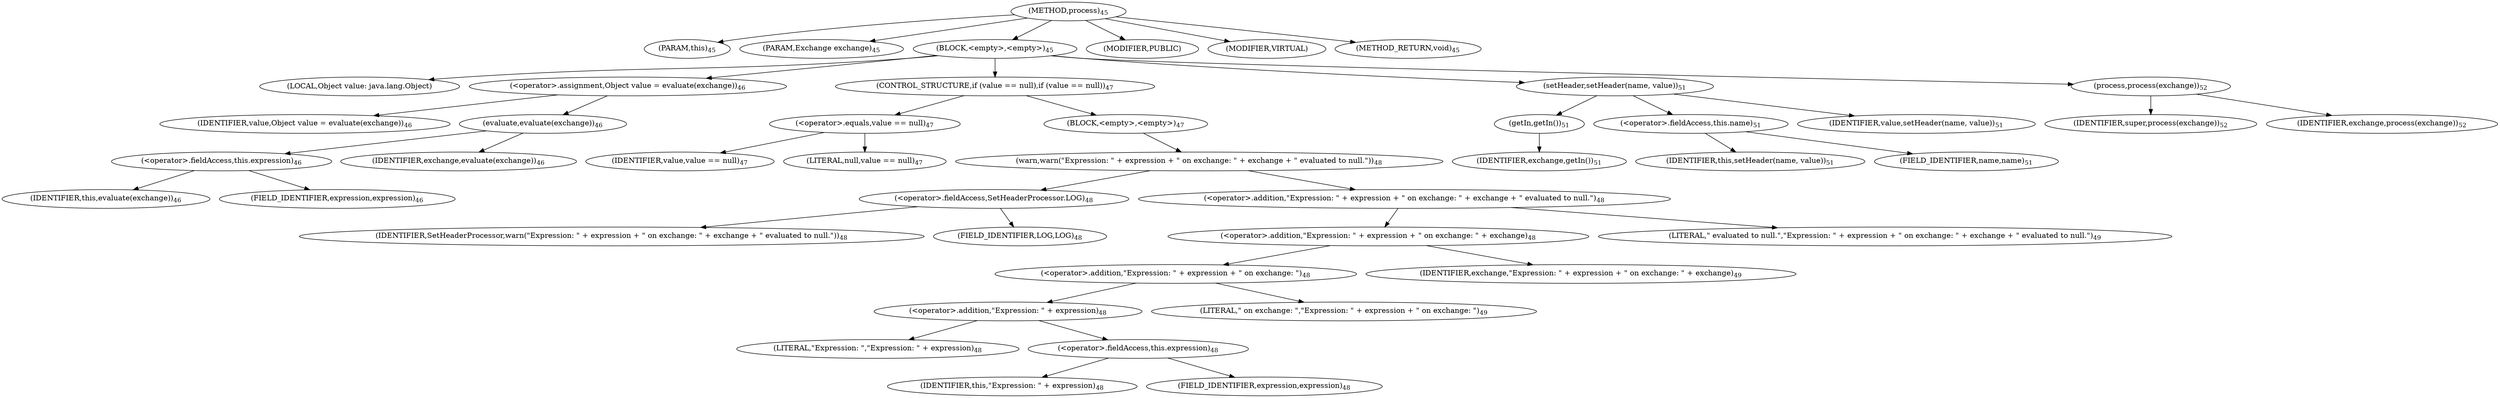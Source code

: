 digraph "process" {  
"54" [label = <(METHOD,process)<SUB>45</SUB>> ]
"55" [label = <(PARAM,this)<SUB>45</SUB>> ]
"56" [label = <(PARAM,Exchange exchange)<SUB>45</SUB>> ]
"57" [label = <(BLOCK,&lt;empty&gt;,&lt;empty&gt;)<SUB>45</SUB>> ]
"58" [label = <(LOCAL,Object value: java.lang.Object)> ]
"59" [label = <(&lt;operator&gt;.assignment,Object value = evaluate(exchange))<SUB>46</SUB>> ]
"60" [label = <(IDENTIFIER,value,Object value = evaluate(exchange))<SUB>46</SUB>> ]
"61" [label = <(evaluate,evaluate(exchange))<SUB>46</SUB>> ]
"62" [label = <(&lt;operator&gt;.fieldAccess,this.expression)<SUB>46</SUB>> ]
"63" [label = <(IDENTIFIER,this,evaluate(exchange))<SUB>46</SUB>> ]
"64" [label = <(FIELD_IDENTIFIER,expression,expression)<SUB>46</SUB>> ]
"65" [label = <(IDENTIFIER,exchange,evaluate(exchange))<SUB>46</SUB>> ]
"66" [label = <(CONTROL_STRUCTURE,if (value == null),if (value == null))<SUB>47</SUB>> ]
"67" [label = <(&lt;operator&gt;.equals,value == null)<SUB>47</SUB>> ]
"68" [label = <(IDENTIFIER,value,value == null)<SUB>47</SUB>> ]
"69" [label = <(LITERAL,null,value == null)<SUB>47</SUB>> ]
"70" [label = <(BLOCK,&lt;empty&gt;,&lt;empty&gt;)<SUB>47</SUB>> ]
"71" [label = <(warn,warn(&quot;Expression: &quot; + expression + &quot; on exchange: &quot; + exchange + &quot; evaluated to null.&quot;))<SUB>48</SUB>> ]
"72" [label = <(&lt;operator&gt;.fieldAccess,SetHeaderProcessor.LOG)<SUB>48</SUB>> ]
"73" [label = <(IDENTIFIER,SetHeaderProcessor,warn(&quot;Expression: &quot; + expression + &quot; on exchange: &quot; + exchange + &quot; evaluated to null.&quot;))<SUB>48</SUB>> ]
"74" [label = <(FIELD_IDENTIFIER,LOG,LOG)<SUB>48</SUB>> ]
"75" [label = <(&lt;operator&gt;.addition,&quot;Expression: &quot; + expression + &quot; on exchange: &quot; + exchange + &quot; evaluated to null.&quot;)<SUB>48</SUB>> ]
"76" [label = <(&lt;operator&gt;.addition,&quot;Expression: &quot; + expression + &quot; on exchange: &quot; + exchange)<SUB>48</SUB>> ]
"77" [label = <(&lt;operator&gt;.addition,&quot;Expression: &quot; + expression + &quot; on exchange: &quot;)<SUB>48</SUB>> ]
"78" [label = <(&lt;operator&gt;.addition,&quot;Expression: &quot; + expression)<SUB>48</SUB>> ]
"79" [label = <(LITERAL,&quot;Expression: &quot;,&quot;Expression: &quot; + expression)<SUB>48</SUB>> ]
"80" [label = <(&lt;operator&gt;.fieldAccess,this.expression)<SUB>48</SUB>> ]
"81" [label = <(IDENTIFIER,this,&quot;Expression: &quot; + expression)<SUB>48</SUB>> ]
"82" [label = <(FIELD_IDENTIFIER,expression,expression)<SUB>48</SUB>> ]
"83" [label = <(LITERAL,&quot; on exchange: &quot;,&quot;Expression: &quot; + expression + &quot; on exchange: &quot;)<SUB>49</SUB>> ]
"84" [label = <(IDENTIFIER,exchange,&quot;Expression: &quot; + expression + &quot; on exchange: &quot; + exchange)<SUB>49</SUB>> ]
"85" [label = <(LITERAL,&quot; evaluated to null.&quot;,&quot;Expression: &quot; + expression + &quot; on exchange: &quot; + exchange + &quot; evaluated to null.&quot;)<SUB>49</SUB>> ]
"86" [label = <(setHeader,setHeader(name, value))<SUB>51</SUB>> ]
"87" [label = <(getIn,getIn())<SUB>51</SUB>> ]
"88" [label = <(IDENTIFIER,exchange,getIn())<SUB>51</SUB>> ]
"89" [label = <(&lt;operator&gt;.fieldAccess,this.name)<SUB>51</SUB>> ]
"90" [label = <(IDENTIFIER,this,setHeader(name, value))<SUB>51</SUB>> ]
"91" [label = <(FIELD_IDENTIFIER,name,name)<SUB>51</SUB>> ]
"92" [label = <(IDENTIFIER,value,setHeader(name, value))<SUB>51</SUB>> ]
"93" [label = <(process,process(exchange))<SUB>52</SUB>> ]
"94" [label = <(IDENTIFIER,super,process(exchange))<SUB>52</SUB>> ]
"95" [label = <(IDENTIFIER,exchange,process(exchange))<SUB>52</SUB>> ]
"96" [label = <(MODIFIER,PUBLIC)> ]
"97" [label = <(MODIFIER,VIRTUAL)> ]
"98" [label = <(METHOD_RETURN,void)<SUB>45</SUB>> ]
  "54" -> "55" 
  "54" -> "56" 
  "54" -> "57" 
  "54" -> "96" 
  "54" -> "97" 
  "54" -> "98" 
  "57" -> "58" 
  "57" -> "59" 
  "57" -> "66" 
  "57" -> "86" 
  "57" -> "93" 
  "59" -> "60" 
  "59" -> "61" 
  "61" -> "62" 
  "61" -> "65" 
  "62" -> "63" 
  "62" -> "64" 
  "66" -> "67" 
  "66" -> "70" 
  "67" -> "68" 
  "67" -> "69" 
  "70" -> "71" 
  "71" -> "72" 
  "71" -> "75" 
  "72" -> "73" 
  "72" -> "74" 
  "75" -> "76" 
  "75" -> "85" 
  "76" -> "77" 
  "76" -> "84" 
  "77" -> "78" 
  "77" -> "83" 
  "78" -> "79" 
  "78" -> "80" 
  "80" -> "81" 
  "80" -> "82" 
  "86" -> "87" 
  "86" -> "89" 
  "86" -> "92" 
  "87" -> "88" 
  "89" -> "90" 
  "89" -> "91" 
  "93" -> "94" 
  "93" -> "95" 
}
